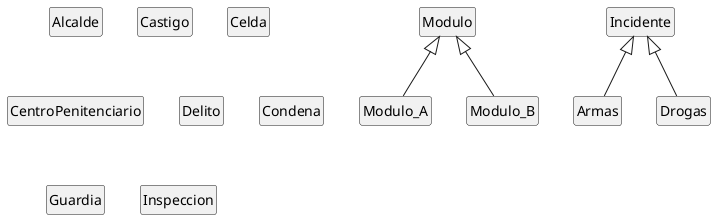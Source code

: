 @startuml
hide empty fields 
hide empty attributes 
hide empty methods
hide empty members
hide circle

class Alcalde
class Castigo
class Celda
class CentroPenitenciario
class Modulo
class Modulo_A extends Modulo
class Modulo_B extends Modulo
class Delito
class Condena
class Guardia
class Inspeccion
class Incidente
class Armas extends Incidente
class Drogas extends Incidente

@enduml

